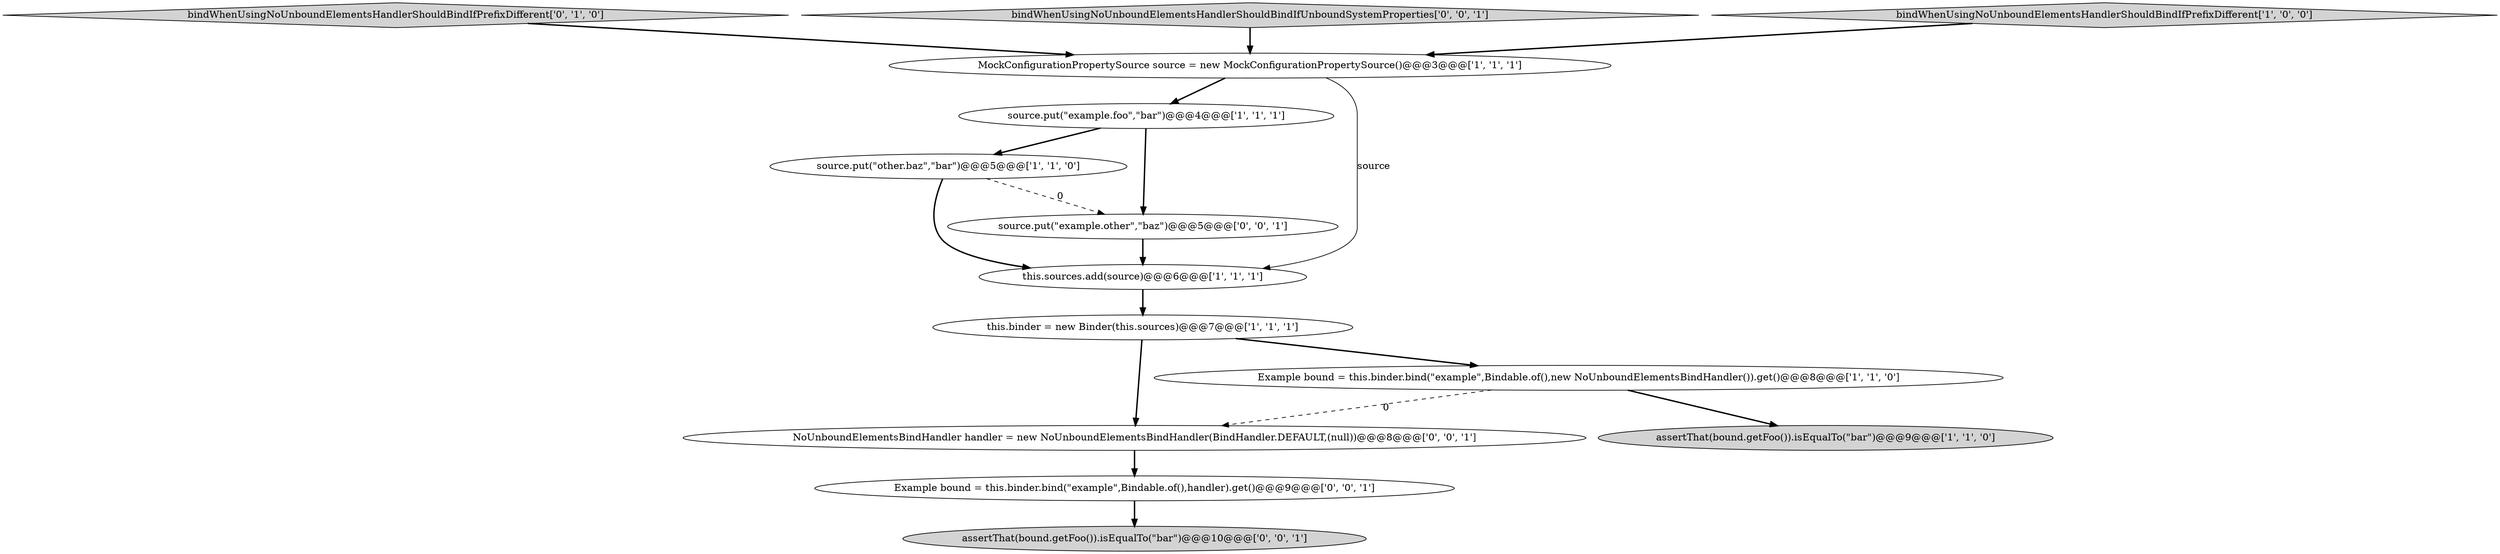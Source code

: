 digraph {
3 [style = filled, label = "source.put(\"example.foo\",\"bar\")@@@4@@@['1', '1', '1']", fillcolor = white, shape = ellipse image = "AAA0AAABBB1BBB"];
8 [style = filled, label = "bindWhenUsingNoUnboundElementsHandlerShouldBindIfPrefixDifferent['0', '1', '0']", fillcolor = lightgray, shape = diamond image = "AAA0AAABBB2BBB"];
9 [style = filled, label = "bindWhenUsingNoUnboundElementsHandlerShouldBindIfUnboundSystemProperties['0', '0', '1']", fillcolor = lightgray, shape = diamond image = "AAA0AAABBB3BBB"];
6 [style = filled, label = "MockConfigurationPropertySource source = new MockConfigurationPropertySource()@@@3@@@['1', '1', '1']", fillcolor = white, shape = ellipse image = "AAA0AAABBB1BBB"];
0 [style = filled, label = "assertThat(bound.getFoo()).isEqualTo(\"bar\")@@@9@@@['1', '1', '0']", fillcolor = lightgray, shape = ellipse image = "AAA0AAABBB1BBB"];
12 [style = filled, label = "assertThat(bound.getFoo()).isEqualTo(\"bar\")@@@10@@@['0', '0', '1']", fillcolor = lightgray, shape = ellipse image = "AAA0AAABBB3BBB"];
10 [style = filled, label = "NoUnboundElementsBindHandler handler = new NoUnboundElementsBindHandler(BindHandler.DEFAULT,(null))@@@8@@@['0', '0', '1']", fillcolor = white, shape = ellipse image = "AAA0AAABBB3BBB"];
4 [style = filled, label = "this.sources.add(source)@@@6@@@['1', '1', '1']", fillcolor = white, shape = ellipse image = "AAA0AAABBB1BBB"];
7 [style = filled, label = "source.put(\"other.baz\",\"bar\")@@@5@@@['1', '1', '0']", fillcolor = white, shape = ellipse image = "AAA0AAABBB1BBB"];
1 [style = filled, label = "this.binder = new Binder(this.sources)@@@7@@@['1', '1', '1']", fillcolor = white, shape = ellipse image = "AAA0AAABBB1BBB"];
2 [style = filled, label = "bindWhenUsingNoUnboundElementsHandlerShouldBindIfPrefixDifferent['1', '0', '0']", fillcolor = lightgray, shape = diamond image = "AAA0AAABBB1BBB"];
5 [style = filled, label = "Example bound = this.binder.bind(\"example\",Bindable.of(),new NoUnboundElementsBindHandler()).get()@@@8@@@['1', '1', '0']", fillcolor = white, shape = ellipse image = "AAA0AAABBB1BBB"];
11 [style = filled, label = "Example bound = this.binder.bind(\"example\",Bindable.of(),handler).get()@@@9@@@['0', '0', '1']", fillcolor = white, shape = ellipse image = "AAA0AAABBB3BBB"];
13 [style = filled, label = "source.put(\"example.other\",\"baz\")@@@5@@@['0', '0', '1']", fillcolor = white, shape = ellipse image = "AAA0AAABBB3BBB"];
1->5 [style = bold, label=""];
3->13 [style = bold, label=""];
6->3 [style = bold, label=""];
4->1 [style = bold, label=""];
8->6 [style = bold, label=""];
11->12 [style = bold, label=""];
10->11 [style = bold, label=""];
7->4 [style = bold, label=""];
5->0 [style = bold, label=""];
3->7 [style = bold, label=""];
1->10 [style = bold, label=""];
5->10 [style = dashed, label="0"];
2->6 [style = bold, label=""];
6->4 [style = solid, label="source"];
9->6 [style = bold, label=""];
7->13 [style = dashed, label="0"];
13->4 [style = bold, label=""];
}
